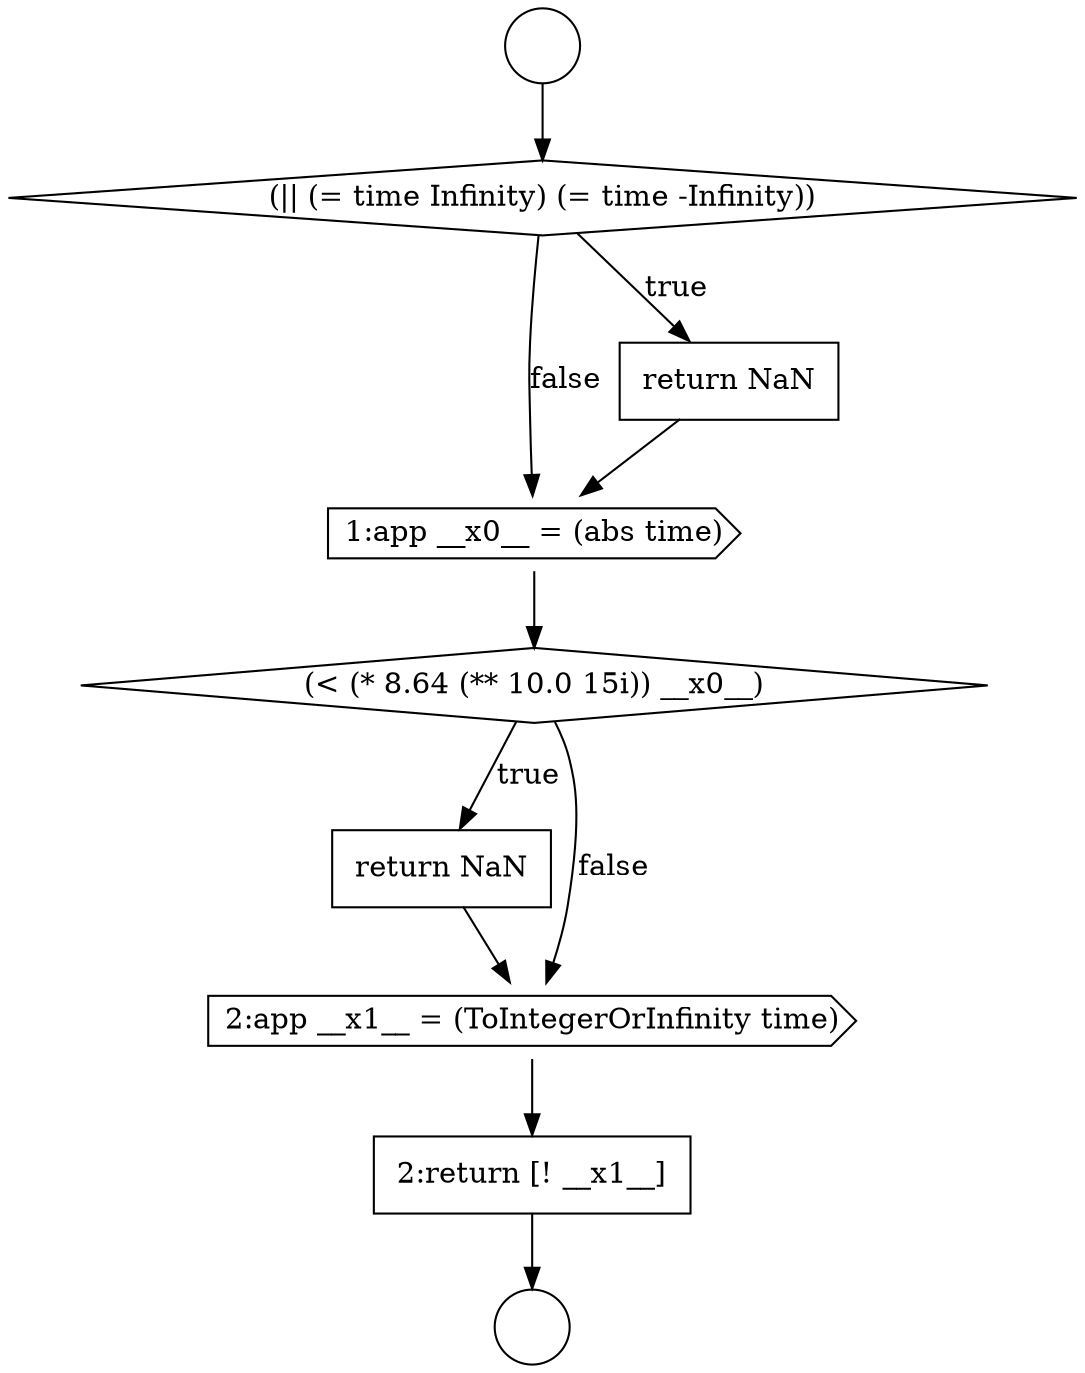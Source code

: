 digraph {
  node13442 [shape=cds, label=<<font color="black">1:app __x0__ = (abs time)</font>> color="black" fillcolor="white" style=filled]
  node13440 [shape=diamond, label=<<font color="black">(|| (= time Infinity) (= time -Infinity))</font>> color="black" fillcolor="white" style=filled]
  node13443 [shape=diamond, label=<<font color="black">(&lt; (* 8.64 (** 10.0 15i)) __x0__)</font>> color="black" fillcolor="white" style=filled]
  node13444 [shape=none, margin=0, label=<<font color="black">
    <table border="0" cellborder="1" cellspacing="0" cellpadding="10">
      <tr><td align="left">return NaN</td></tr>
    </table>
  </font>> color="black" fillcolor="white" style=filled]
  node13446 [shape=none, margin=0, label=<<font color="black">
    <table border="0" cellborder="1" cellspacing="0" cellpadding="10">
      <tr><td align="left">2:return [! __x1__]</td></tr>
    </table>
  </font>> color="black" fillcolor="white" style=filled]
  node13441 [shape=none, margin=0, label=<<font color="black">
    <table border="0" cellborder="1" cellspacing="0" cellpadding="10">
      <tr><td align="left">return NaN</td></tr>
    </table>
  </font>> color="black" fillcolor="white" style=filled]
  node13438 [shape=circle label=" " color="black" fillcolor="white" style=filled]
  node13439 [shape=circle label=" " color="black" fillcolor="white" style=filled]
  node13445 [shape=cds, label=<<font color="black">2:app __x1__ = (ToIntegerOrInfinity time)</font>> color="black" fillcolor="white" style=filled]
  node13445 -> node13446 [ color="black"]
  node13438 -> node13440 [ color="black"]
  node13446 -> node13439 [ color="black"]
  node13444 -> node13445 [ color="black"]
  node13440 -> node13441 [label=<<font color="black">true</font>> color="black"]
  node13440 -> node13442 [label=<<font color="black">false</font>> color="black"]
  node13441 -> node13442 [ color="black"]
  node13442 -> node13443 [ color="black"]
  node13443 -> node13444 [label=<<font color="black">true</font>> color="black"]
  node13443 -> node13445 [label=<<font color="black">false</font>> color="black"]
}
